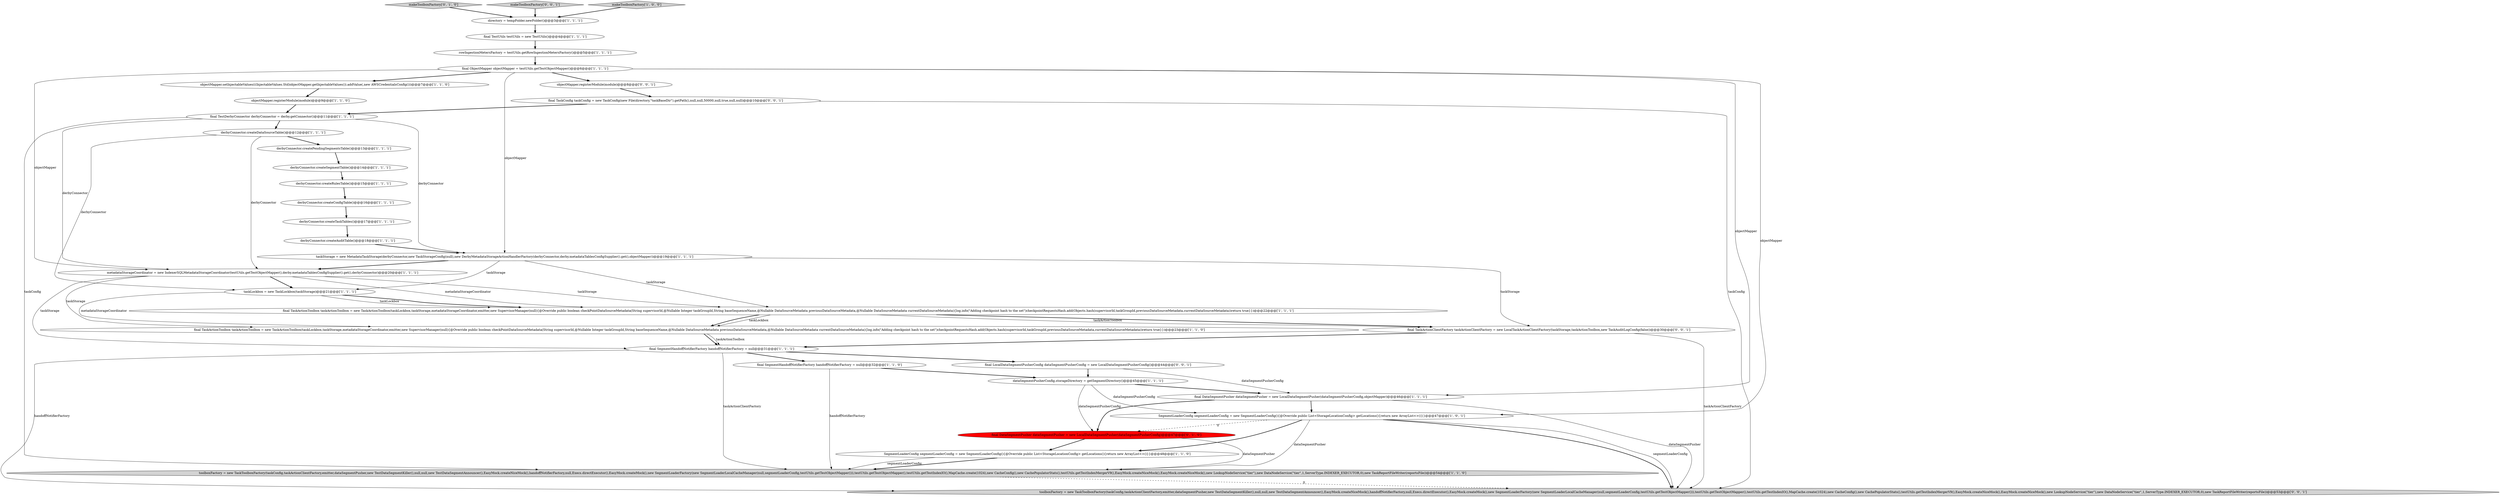 digraph {
4 [style = filled, label = "derbyConnector.createConfigTable()@@@16@@@['1', '1', '1']", fillcolor = white, shape = ellipse image = "AAA0AAABBB1BBB"];
0 [style = filled, label = "final TestDerbyConnector derbyConnector = derby.getConnector()@@@11@@@['1', '1', '1']", fillcolor = white, shape = ellipse image = "AAA0AAABBB1BBB"];
13 [style = filled, label = "derbyConnector.createRulesTable()@@@15@@@['1', '1', '1']", fillcolor = white, shape = ellipse image = "AAA0AAABBB1BBB"];
24 [style = filled, label = "derbyConnector.createAuditTable()@@@18@@@['1', '1', '1']", fillcolor = white, shape = ellipse image = "AAA0AAABBB1BBB"];
29 [style = filled, label = "final TaskConfig taskConfig = new TaskConfig(new File(directory,\"taskBaseDir\").getPath(),null,null,50000,null,true,null,null)@@@10@@@['0', '0', '1']", fillcolor = white, shape = ellipse image = "AAA0AAABBB3BBB"];
26 [style = filled, label = "final SegmentHandoffNotifierFactory handoffNotifierFactory = null@@@31@@@['1', '1', '1']", fillcolor = white, shape = ellipse image = "AAA0AAABBB1BBB"];
7 [style = filled, label = "final ObjectMapper objectMapper = testUtils.getTestObjectMapper()@@@6@@@['1', '1', '1']", fillcolor = white, shape = ellipse image = "AAA0AAABBB1BBB"];
16 [style = filled, label = "toolboxFactory = new TaskToolboxFactory(taskConfig,taskActionClientFactory,emitter,dataSegmentPusher,new TestDataSegmentKiller(),null,null,new TestDataSegmentAnnouncer(),EasyMock.createNiceMock(),handoffNotifierFactory,null,Execs.directExecutor(),EasyMock.createMock(),new SegmentLoaderFactory(new SegmentLoaderLocalCacheManager(null,segmentLoaderConfig,testUtils.getTestObjectMapper())),testUtils.getTestObjectMapper(),testUtils.getTestIndexIO(),MapCache.create(1024),new CacheConfig(),new CachePopulatorStats(),testUtils.getTestIndexMergerV9(),EasyMock.createNiceMock(),EasyMock.createNiceMock(),new LookupNodeService(\"tier\"),new DataNodeService(\"tier\",1,ServerType.INDEXER_EXECUTOR,0),new TaskReportFileWriter(reportsFile))@@@54@@@['1', '1', '0']", fillcolor = lightgray, shape = ellipse image = "AAA0AAABBB1BBB"];
8 [style = filled, label = "objectMapper.setInjectableValues(((InjectableValues.Std)objectMapper.getInjectableValues()).addValue(,new AWSCredentialsConfig()))@@@7@@@['1', '1', '0']", fillcolor = white, shape = ellipse image = "AAA0AAABBB1BBB"];
17 [style = filled, label = "dataSegmentPusherConfig.storageDirectory = getSegmentDirectory()@@@45@@@['1', '1', '1']", fillcolor = white, shape = ellipse image = "AAA0AAABBB1BBB"];
22 [style = filled, label = "SegmentLoaderConfig segmentLoaderConfig = new SegmentLoaderConfig(){@Override public List<StorageLocationConfig> getLocations(){return new ArrayList<>()}}@@@47@@@['1', '0', '1']", fillcolor = white, shape = ellipse image = "AAA0AAABBB1BBB"];
6 [style = filled, label = "rowIngestionMetersFactory = testUtils.getRowIngestionMetersFactory()@@@5@@@['1', '1', '1']", fillcolor = white, shape = ellipse image = "AAA0AAABBB1BBB"];
11 [style = filled, label = "metadataStorageCoordinator = new IndexerSQLMetadataStorageCoordinator(testUtils.getTestObjectMapper(),derby.metadataTablesConfigSupplier().get(),derbyConnector)@@@20@@@['1', '1', '1']", fillcolor = white, shape = ellipse image = "AAA0AAABBB1BBB"];
34 [style = filled, label = "final TaskActionClientFactory taskActionClientFactory = new LocalTaskActionClientFactory(taskStorage,taskActionToolbox,new TaskAuditLogConfig(false))@@@30@@@['0', '0', '1']", fillcolor = white, shape = ellipse image = "AAA0AAABBB3BBB"];
12 [style = filled, label = "final DataSegmentPusher dataSegmentPusher = new LocalDataSegmentPusher(dataSegmentPusherConfig,objectMapper)@@@46@@@['1', '1', '1']", fillcolor = white, shape = ellipse image = "AAA0AAABBB1BBB"];
32 [style = filled, label = "toolboxFactory = new TaskToolboxFactory(taskConfig,taskActionClientFactory,emitter,dataSegmentPusher,new TestDataSegmentKiller(),null,null,new TestDataSegmentAnnouncer(),EasyMock.createNiceMock(),handoffNotifierFactory,null,Execs.directExecutor(),EasyMock.createMock(),new SegmentLoaderFactory(new SegmentLoaderLocalCacheManager(null,segmentLoaderConfig,testUtils.getTestObjectMapper())),testUtils.getTestObjectMapper(),testUtils.getTestIndexIO(),MapCache.create(1024),new CacheConfig(),new CachePopulatorStats(),testUtils.getTestIndexMergerV9(),EasyMock.createNiceMock(),EasyMock.createNiceMock(),new LookupNodeService(\"tier\"),new DataNodeService(\"tier\",1,ServerType.INDEXER_EXECUTOR,0),new TaskReportFileWriter(reportsFile))@@@53@@@['0', '0', '1']", fillcolor = lightgray, shape = ellipse image = "AAA0AAABBB3BBB"];
31 [style = filled, label = "objectMapper.registerModule(module)@@@8@@@['0', '0', '1']", fillcolor = white, shape = ellipse image = "AAA0AAABBB3BBB"];
27 [style = filled, label = "makeToolboxFactory['0', '1', '0']", fillcolor = lightgray, shape = diamond image = "AAA0AAABBB2BBB"];
18 [style = filled, label = "directory = tempFolder.newFolder()@@@3@@@['1', '1', '1']", fillcolor = white, shape = ellipse image = "AAA0AAABBB1BBB"];
10 [style = filled, label = "derbyConnector.createPendingSegmentsTable()@@@13@@@['1', '1', '1']", fillcolor = white, shape = ellipse image = "AAA0AAABBB1BBB"];
14 [style = filled, label = "SegmentLoaderConfig segmentLoaderConfig = new SegmentLoaderConfig(){@Override public List<StorageLocationConfig> getLocations(){return new ArrayList<>()}}@@@48@@@['1', '1', '0']", fillcolor = white, shape = ellipse image = "AAA0AAABBB1BBB"];
15 [style = filled, label = "final TaskActionToolbox taskActionToolbox = new TaskActionToolbox(taskLockbox,taskStorage,metadataStorageCoordinator,emitter,new SupervisorManager(null){@Override public boolean checkPointDataSourceMetadata(String supervisorId,@Nullable Integer taskGroupId,String baseSequenceName,@Nullable DataSourceMetadata previousDataSourceMetadata,@Nullable DataSourceMetadata currentDataSourceMetadata){log.info(\"Adding checkpoint hash to the set\")checkpointRequestsHash.add(Objects.hash(supervisorId,taskGroupId,previousDataSourceMetadata,currentDataSourceMetadata))return true}})@@@23@@@['1', '1', '0']", fillcolor = white, shape = ellipse image = "AAA0AAABBB1BBB"];
19 [style = filled, label = "final SegmentHandoffNotifierFactory handoffNotifierFactory = null@@@32@@@['1', '1', '0']", fillcolor = white, shape = ellipse image = "AAA0AAABBB1BBB"];
33 [style = filled, label = "makeToolboxFactory['0', '0', '1']", fillcolor = lightgray, shape = diamond image = "AAA0AAABBB3BBB"];
5 [style = filled, label = "derbyConnector.createSegmentTable()@@@14@@@['1', '1', '1']", fillcolor = white, shape = ellipse image = "AAA0AAABBB1BBB"];
30 [style = filled, label = "final LocalDataSegmentPusherConfig dataSegmentPusherConfig = new LocalDataSegmentPusherConfig()@@@44@@@['0', '0', '1']", fillcolor = white, shape = ellipse image = "AAA0AAABBB3BBB"];
25 [style = filled, label = "derbyConnector.createDataSourceTable()@@@12@@@['1', '1', '1']", fillcolor = white, shape = ellipse image = "AAA0AAABBB1BBB"];
20 [style = filled, label = "taskLockbox = new TaskLockbox(taskStorage)@@@21@@@['1', '1', '1']", fillcolor = white, shape = ellipse image = "AAA0AAABBB1BBB"];
23 [style = filled, label = "final TestUtils testUtils = new TestUtils()@@@4@@@['1', '1', '1']", fillcolor = white, shape = ellipse image = "AAA0AAABBB1BBB"];
28 [style = filled, label = "final DataSegmentPusher dataSegmentPusher = new LocalDataSegmentPusher(dataSegmentPusherConfig)@@@47@@@['0', '1', '0']", fillcolor = red, shape = ellipse image = "AAA1AAABBB2BBB"];
9 [style = filled, label = "makeToolboxFactory['1', '0', '0']", fillcolor = lightgray, shape = diamond image = "AAA0AAABBB1BBB"];
21 [style = filled, label = "taskStorage = new MetadataTaskStorage(derbyConnector,new TaskStorageConfig(null),new DerbyMetadataStorageActionHandlerFactory(derbyConnector,derby.metadataTablesConfigSupplier().get(),objectMapper))@@@19@@@['1', '1', '1']", fillcolor = white, shape = ellipse image = "AAA0AAABBB1BBB"];
2 [style = filled, label = "final TaskActionToolbox taskActionToolbox = new TaskActionToolbox(taskLockbox,taskStorage,metadataStorageCoordinator,emitter,new SupervisorManager(null){@Override public boolean checkPointDataSourceMetadata(String supervisorId,@Nullable Integer taskGroupId,String baseSequenceName,@Nullable DataSourceMetadata previousDataSourceMetadata,@Nullable DataSourceMetadata currentDataSourceMetadata){log.info(\"Adding checkpoint hash to the set\")checkpointRequestsHash.add(Objects.hash(supervisorId,taskGroupId,previousDataSourceMetadata,currentDataSourceMetadata))return true}})@@@22@@@['1', '1', '1']", fillcolor = white, shape = ellipse image = "AAA0AAABBB1BBB"];
1 [style = filled, label = "derbyConnector.createTaskTables()@@@17@@@['1', '1', '1']", fillcolor = white, shape = ellipse image = "AAA0AAABBB1BBB"];
3 [style = filled, label = "objectMapper.registerModule(module)@@@9@@@['1', '1', '0']", fillcolor = white, shape = ellipse image = "AAA0AAABBB1BBB"];
20->15 [style = solid, label="metadataStorageCoordinator"];
14->16 [style = bold, label=""];
11->20 [style = bold, label=""];
27->18 [style = bold, label=""];
7->21 [style = solid, label="objectMapper"];
22->28 [style = dashed, label="0"];
0->16 [style = solid, label="taskConfig"];
34->32 [style = solid, label="taskActionClientFactory"];
30->17 [style = bold, label=""];
2->15 [style = solid, label="taskLockbox"];
12->28 [style = bold, label=""];
18->23 [style = bold, label=""];
16->32 [style = dashed, label="0"];
11->26 [style = solid, label="taskStorage"];
21->34 [style = solid, label="taskStorage"];
14->16 [style = solid, label="segmentLoaderConfig"];
8->3 [style = bold, label=""];
2->34 [style = bold, label=""];
29->0 [style = bold, label=""];
29->32 [style = solid, label="taskConfig"];
12->32 [style = solid, label="dataSegmentPusher"];
19->16 [style = solid, label="handoffNotifierFactory"];
20->2 [style = solid, label="taskLockbox"];
31->29 [style = bold, label=""];
22->32 [style = bold, label=""];
17->22 [style = solid, label="dataSegmentPusherConfig"];
21->2 [style = solid, label="taskStorage"];
19->17 [style = bold, label=""];
7->31 [style = bold, label=""];
26->19 [style = bold, label=""];
7->8 [style = bold, label=""];
25->20 [style = solid, label="derbyConnector"];
22->16 [style = solid, label="dataSegmentPusher"];
3->0 [style = bold, label=""];
28->14 [style = bold, label=""];
25->11 [style = solid, label="derbyConnector"];
15->26 [style = bold, label=""];
26->30 [style = bold, label=""];
20->2 [style = bold, label=""];
2->34 [style = solid, label="taskActionToolbox"];
26->16 [style = solid, label="taskActionClientFactory"];
26->32 [style = solid, label="handoffNotifierFactory"];
7->12 [style = solid, label="objectMapper"];
7->11 [style = solid, label="objectMapper"];
17->12 [style = bold, label=""];
28->16 [style = solid, label="dataSegmentPusher"];
9->18 [style = bold, label=""];
10->5 [style = bold, label=""];
33->18 [style = bold, label=""];
24->21 [style = bold, label=""];
21->11 [style = bold, label=""];
0->25 [style = bold, label=""];
34->26 [style = bold, label=""];
1->24 [style = bold, label=""];
11->15 [style = solid, label="taskStorage"];
15->26 [style = solid, label="taskActionToolbox"];
23->6 [style = bold, label=""];
5->13 [style = bold, label=""];
0->21 [style = solid, label="derbyConnector"];
2->15 [style = bold, label=""];
21->20 [style = solid, label="taskStorage"];
30->12 [style = solid, label="dataSegmentPusherConfig"];
17->28 [style = solid, label="dataSegmentPusherConfig"];
0->11 [style = solid, label="derbyConnector"];
11->2 [style = solid, label="metadataStorageCoordinator"];
11->2 [style = solid, label="taskStorage"];
25->10 [style = bold, label=""];
7->22 [style = solid, label="objectMapper"];
4->1 [style = bold, label=""];
22->32 [style = solid, label="segmentLoaderConfig"];
6->7 [style = bold, label=""];
22->14 [style = bold, label=""];
12->22 [style = bold, label=""];
13->4 [style = bold, label=""];
}
